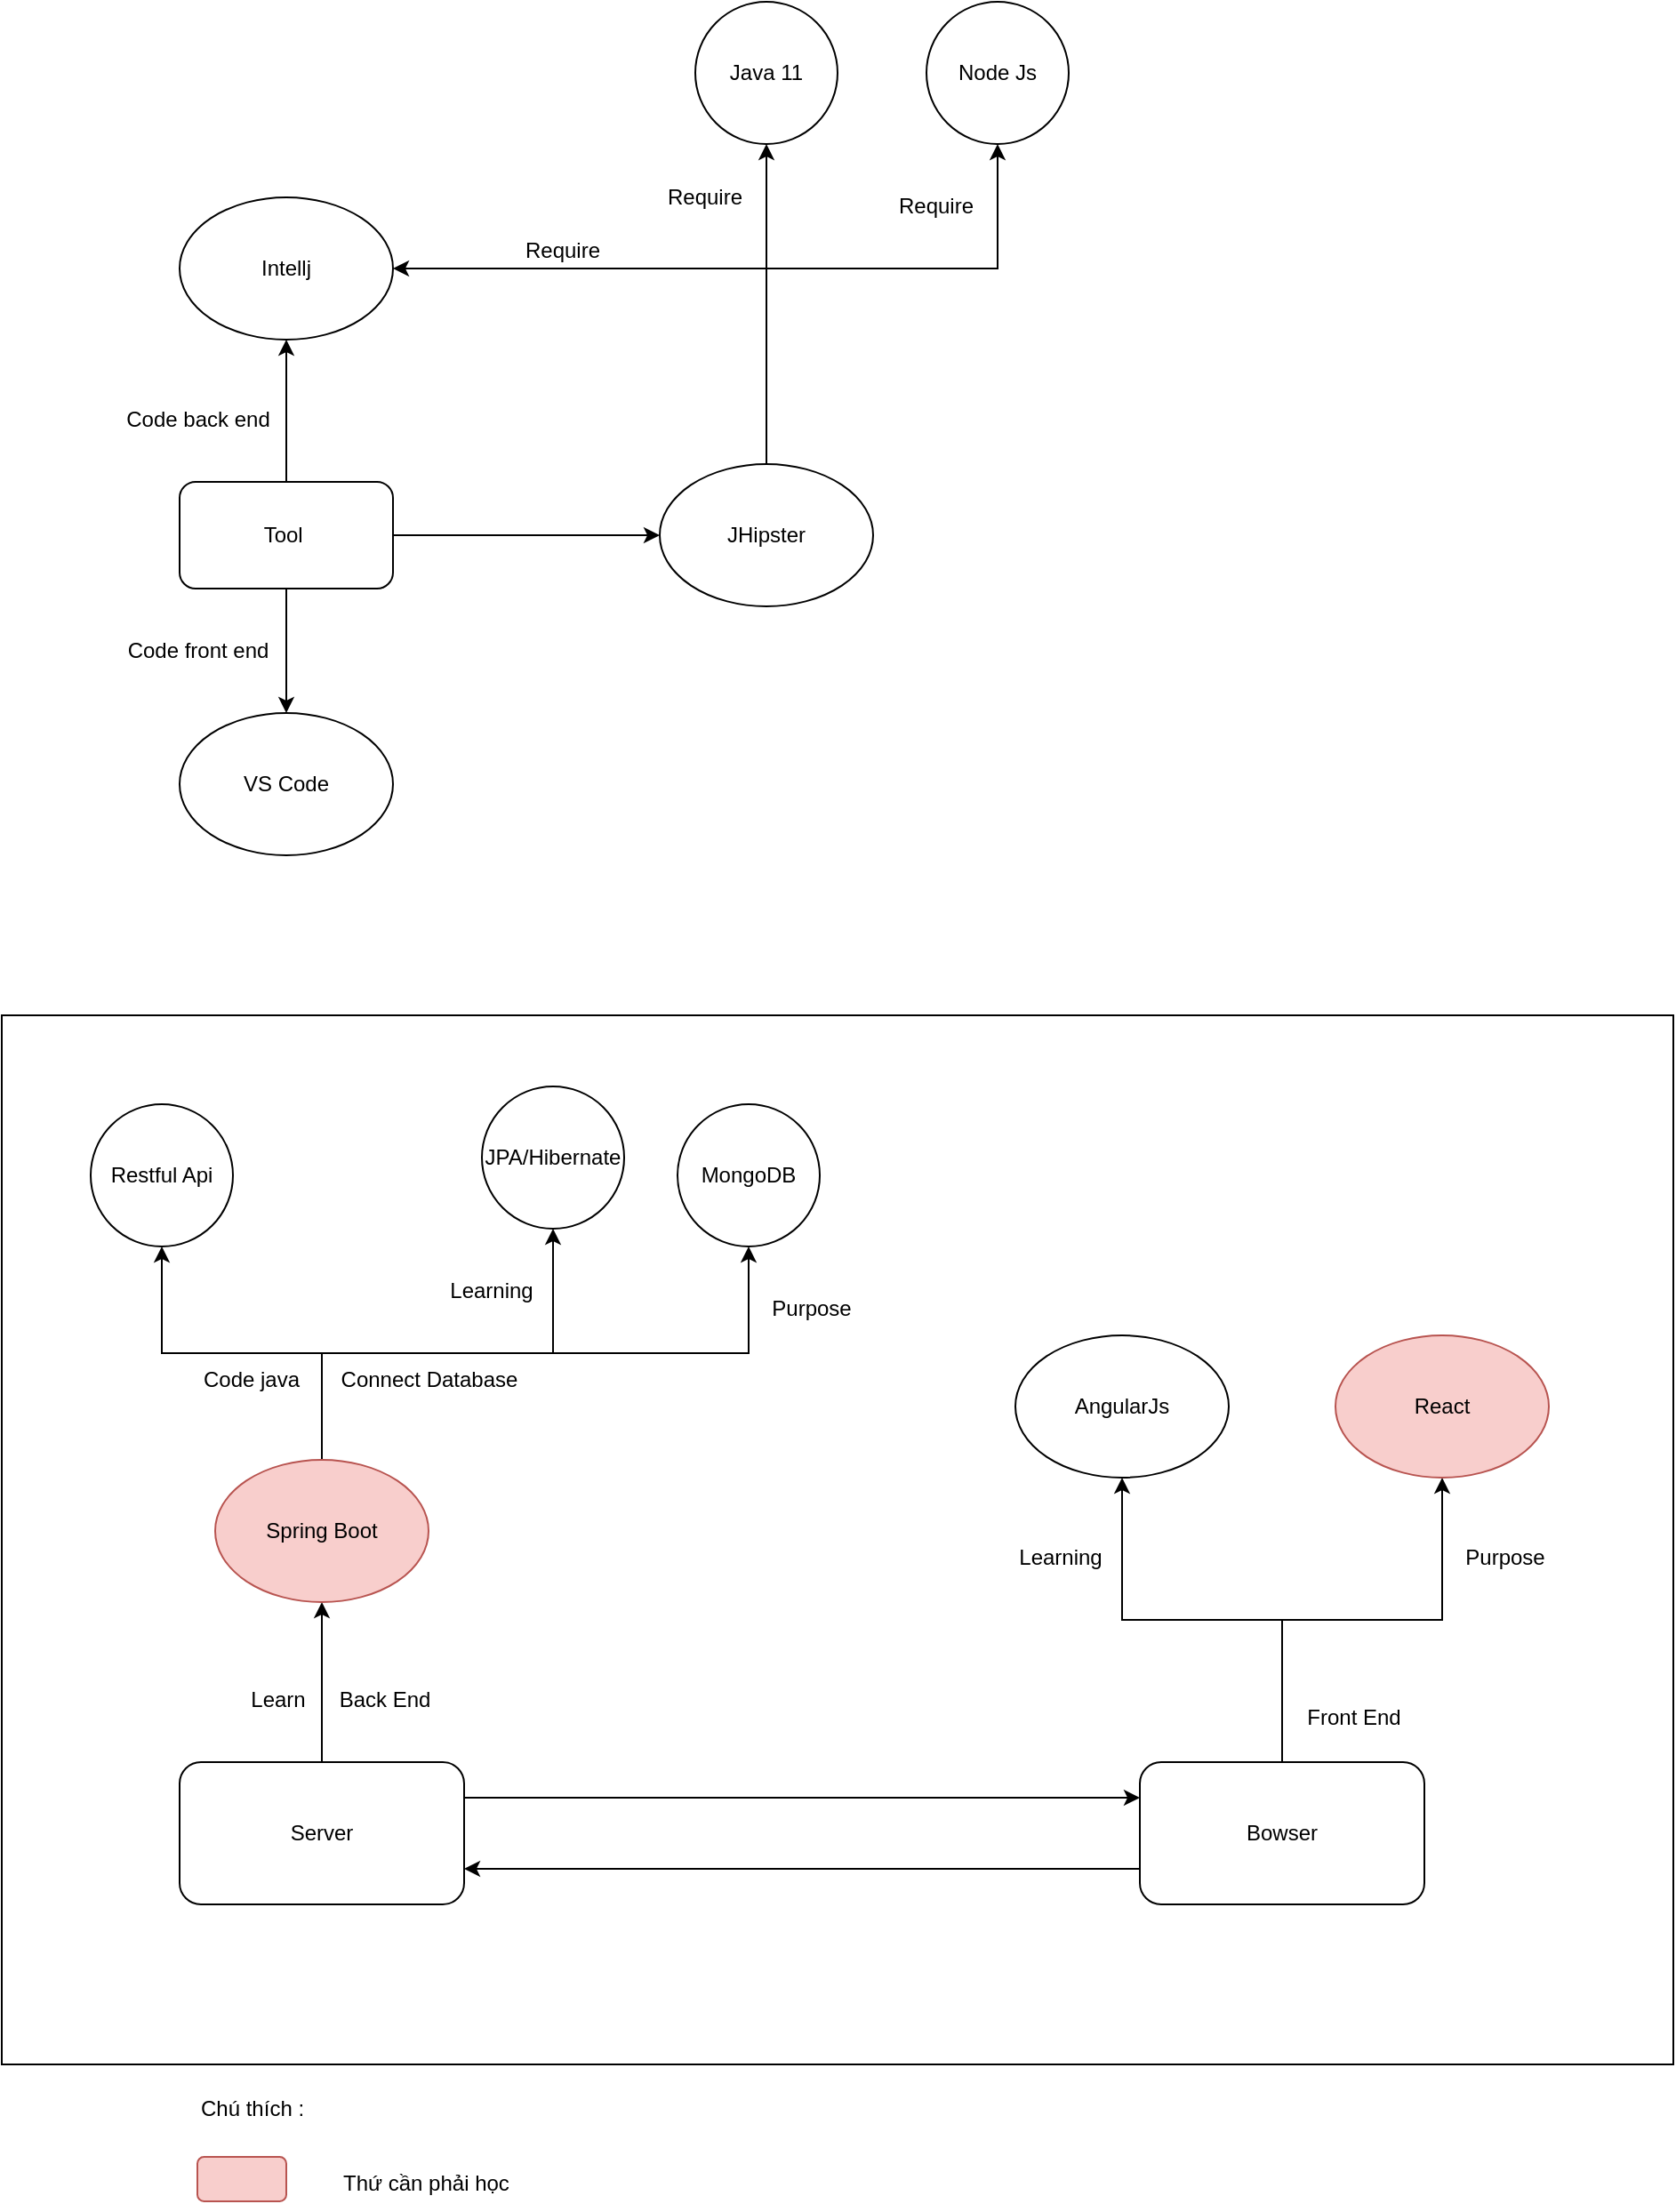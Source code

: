 <mxfile version="20.7.4" type="github">
  <diagram id="wh1W36pk23jFmzXjL_Ck" name="Page-1">
    <mxGraphModel dx="2001" dy="1912" grid="1" gridSize="10" guides="1" tooltips="1" connect="1" arrows="1" fold="1" page="1" pageScale="1" pageWidth="827" pageHeight="1169" math="0" shadow="0">
      <root>
        <mxCell id="0" />
        <mxCell id="1" parent="0" />
        <mxCell id="EDyrPu7dQQNRPbhDMoSb-8" style="edgeStyle=orthogonalEdgeStyle;rounded=0;orthogonalLoop=1;jettySize=auto;html=1;entryX=0.5;entryY=1;entryDx=0;entryDy=0;" parent="1" source="EDyrPu7dQQNRPbhDMoSb-4" target="EDyrPu7dQQNRPbhDMoSb-7" edge="1">
          <mxGeometry relative="1" as="geometry" />
        </mxCell>
        <mxCell id="EDyrPu7dQQNRPbhDMoSb-15" style="edgeStyle=orthogonalEdgeStyle;rounded=0;orthogonalLoop=1;jettySize=auto;html=1;entryX=0;entryY=0.25;entryDx=0;entryDy=0;exitX=1;exitY=0.25;exitDx=0;exitDy=0;" parent="1" source="EDyrPu7dQQNRPbhDMoSb-4" target="EDyrPu7dQQNRPbhDMoSb-6" edge="1">
          <mxGeometry relative="1" as="geometry" />
        </mxCell>
        <mxCell id="EDyrPu7dQQNRPbhDMoSb-4" value="Server" style="rounded=1;whiteSpace=wrap;html=1;" parent="1" vertex="1">
          <mxGeometry x="70" y="350" width="160" height="80" as="geometry" />
        </mxCell>
        <mxCell id="EDyrPu7dQQNRPbhDMoSb-16" style="edgeStyle=orthogonalEdgeStyle;rounded=0;orthogonalLoop=1;jettySize=auto;html=1;exitX=0;exitY=0.75;exitDx=0;exitDy=0;entryX=1;entryY=0.75;entryDx=0;entryDy=0;" parent="1" source="EDyrPu7dQQNRPbhDMoSb-6" target="EDyrPu7dQQNRPbhDMoSb-4" edge="1">
          <mxGeometry relative="1" as="geometry" />
        </mxCell>
        <mxCell id="EDyrPu7dQQNRPbhDMoSb-21" style="edgeStyle=orthogonalEdgeStyle;rounded=0;orthogonalLoop=1;jettySize=auto;html=1;entryX=0.5;entryY=1;entryDx=0;entryDy=0;" parent="1" source="EDyrPu7dQQNRPbhDMoSb-6" target="EDyrPu7dQQNRPbhDMoSb-19" edge="1">
          <mxGeometry relative="1" as="geometry" />
        </mxCell>
        <mxCell id="EDyrPu7dQQNRPbhDMoSb-22" style="edgeStyle=orthogonalEdgeStyle;rounded=0;orthogonalLoop=1;jettySize=auto;html=1;entryX=0.5;entryY=1;entryDx=0;entryDy=0;" parent="1" source="EDyrPu7dQQNRPbhDMoSb-6" target="EDyrPu7dQQNRPbhDMoSb-20" edge="1">
          <mxGeometry relative="1" as="geometry" />
        </mxCell>
        <mxCell id="EDyrPu7dQQNRPbhDMoSb-6" value="Bowser" style="rounded=1;whiteSpace=wrap;html=1;" parent="1" vertex="1">
          <mxGeometry x="610" y="350" width="160" height="80" as="geometry" />
        </mxCell>
        <mxCell id="EDyrPu7dQQNRPbhDMoSb-10" style="edgeStyle=orthogonalEdgeStyle;rounded=0;orthogonalLoop=1;jettySize=auto;html=1;" parent="1" source="EDyrPu7dQQNRPbhDMoSb-7" target="EDyrPu7dQQNRPbhDMoSb-9" edge="1">
          <mxGeometry relative="1" as="geometry" />
        </mxCell>
        <mxCell id="EDyrPu7dQQNRPbhDMoSb-13" style="edgeStyle=orthogonalEdgeStyle;rounded=0;orthogonalLoop=1;jettySize=auto;html=1;entryX=0.5;entryY=1;entryDx=0;entryDy=0;" parent="1" source="EDyrPu7dQQNRPbhDMoSb-7" target="EDyrPu7dQQNRPbhDMoSb-12" edge="1">
          <mxGeometry relative="1" as="geometry">
            <Array as="points">
              <mxPoint x="150" y="120" />
              <mxPoint x="280" y="120" />
            </Array>
          </mxGeometry>
        </mxCell>
        <mxCell id="zgpdS88G5yF-iRk3dVeh-2" style="edgeStyle=orthogonalEdgeStyle;rounded=0;orthogonalLoop=1;jettySize=auto;html=1;entryX=0.5;entryY=1;entryDx=0;entryDy=0;" parent="1" source="EDyrPu7dQQNRPbhDMoSb-7" target="zgpdS88G5yF-iRk3dVeh-1" edge="1">
          <mxGeometry relative="1" as="geometry">
            <Array as="points">
              <mxPoint x="150" y="120" />
              <mxPoint x="390" y="120" />
            </Array>
          </mxGeometry>
        </mxCell>
        <mxCell id="EDyrPu7dQQNRPbhDMoSb-7" value="Spring Boot" style="ellipse;whiteSpace=wrap;html=1;fillColor=#f8cecc;strokeColor=#b85450;" parent="1" vertex="1">
          <mxGeometry x="90" y="180" width="120" height="80" as="geometry" />
        </mxCell>
        <mxCell id="EDyrPu7dQQNRPbhDMoSb-9" value="Restful Api" style="ellipse;whiteSpace=wrap;html=1;aspect=fixed;" parent="1" vertex="1">
          <mxGeometry x="20" y="-20" width="80" height="80" as="geometry" />
        </mxCell>
        <mxCell id="EDyrPu7dQQNRPbhDMoSb-11" value="Code java" style="text;html=1;align=center;verticalAlign=middle;resizable=0;points=[];autosize=1;strokeColor=none;fillColor=none;" parent="1" vertex="1">
          <mxGeometry x="70" y="120" width="80" height="30" as="geometry" />
        </mxCell>
        <mxCell id="EDyrPu7dQQNRPbhDMoSb-12" value="JPA/Hibernate" style="ellipse;whiteSpace=wrap;html=1;aspect=fixed;" parent="1" vertex="1">
          <mxGeometry x="240" y="-30" width="80" height="80" as="geometry" />
        </mxCell>
        <mxCell id="EDyrPu7dQQNRPbhDMoSb-14" value="Connect Database" style="text;html=1;align=center;verticalAlign=middle;resizable=0;points=[];autosize=1;strokeColor=none;fillColor=none;" parent="1" vertex="1">
          <mxGeometry x="150" y="120" width="120" height="30" as="geometry" />
        </mxCell>
        <mxCell id="EDyrPu7dQQNRPbhDMoSb-19" value="AngularJs" style="ellipse;whiteSpace=wrap;html=1;" parent="1" vertex="1">
          <mxGeometry x="540" y="110" width="120" height="80" as="geometry" />
        </mxCell>
        <mxCell id="EDyrPu7dQQNRPbhDMoSb-20" value="React" style="ellipse;whiteSpace=wrap;html=1;fillColor=#f8cecc;strokeColor=#b85450;" parent="1" vertex="1">
          <mxGeometry x="720" y="110" width="120" height="80" as="geometry" />
        </mxCell>
        <mxCell id="EDyrPu7dQQNRPbhDMoSb-24" value="Back End" style="text;html=1;align=center;verticalAlign=middle;resizable=0;points=[];autosize=1;strokeColor=none;fillColor=none;" parent="1" vertex="1">
          <mxGeometry x="150" y="300" width="70" height="30" as="geometry" />
        </mxCell>
        <mxCell id="EDyrPu7dQQNRPbhDMoSb-25" value="Front End" style="text;html=1;align=center;verticalAlign=middle;resizable=0;points=[];autosize=1;strokeColor=none;fillColor=none;" parent="1" vertex="1">
          <mxGeometry x="690" y="310" width="80" height="30" as="geometry" />
        </mxCell>
        <mxCell id="EDyrPu7dQQNRPbhDMoSb-27" value="Learning" style="text;html=1;align=center;verticalAlign=middle;resizable=0;points=[];autosize=1;strokeColor=none;fillColor=none;" parent="1" vertex="1">
          <mxGeometry x="210" y="70" width="70" height="30" as="geometry" />
        </mxCell>
        <mxCell id="EDyrPu7dQQNRPbhDMoSb-28" value="Learn" style="text;html=1;align=center;verticalAlign=middle;resizable=0;points=[];autosize=1;strokeColor=none;fillColor=none;" parent="1" vertex="1">
          <mxGeometry x="100" y="300" width="50" height="30" as="geometry" />
        </mxCell>
        <mxCell id="zgpdS88G5yF-iRk3dVeh-1" value="MongoDB" style="ellipse;whiteSpace=wrap;html=1;aspect=fixed;" parent="1" vertex="1">
          <mxGeometry x="350" y="-20" width="80" height="80" as="geometry" />
        </mxCell>
        <mxCell id="zgpdS88G5yF-iRk3dVeh-3" value="Purpose" style="text;html=1;align=center;verticalAlign=middle;resizable=0;points=[];autosize=1;strokeColor=none;fillColor=none;" parent="1" vertex="1">
          <mxGeometry x="390" y="80" width="70" height="30" as="geometry" />
        </mxCell>
        <mxCell id="zgpdS88G5yF-iRk3dVeh-4" value="Purpose" style="text;html=1;align=center;verticalAlign=middle;resizable=0;points=[];autosize=1;strokeColor=none;fillColor=none;" parent="1" vertex="1">
          <mxGeometry x="780" y="220" width="70" height="30" as="geometry" />
        </mxCell>
        <mxCell id="zgpdS88G5yF-iRk3dVeh-5" value="Learning" style="text;html=1;align=center;verticalAlign=middle;resizable=0;points=[];autosize=1;strokeColor=none;fillColor=none;" parent="1" vertex="1">
          <mxGeometry x="530" y="220" width="70" height="30" as="geometry" />
        </mxCell>
        <mxCell id="GpNULSgipzWVzFP5RHBc-1" value="" style="rounded=1;whiteSpace=wrap;html=1;fillColor=#f8cecc;strokeColor=#b85450;" vertex="1" parent="1">
          <mxGeometry x="80" y="572" width="50" height="25" as="geometry" />
        </mxCell>
        <mxCell id="GpNULSgipzWVzFP5RHBc-2" value="Chú thích :" style="text;html=1;align=left;verticalAlign=middle;resizable=0;points=[];autosize=1;strokeColor=none;fillColor=none;" vertex="1" parent="1">
          <mxGeometry x="80" y="530" width="80" height="30" as="geometry" />
        </mxCell>
        <mxCell id="GpNULSgipzWVzFP5RHBc-3" value="Thứ cần phải học&amp;nbsp;" style="text;html=1;align=left;verticalAlign=middle;resizable=0;points=[];autosize=1;strokeColor=none;fillColor=none;" vertex="1" parent="1">
          <mxGeometry x="160" y="572" width="120" height="30" as="geometry" />
        </mxCell>
        <mxCell id="GpNULSgipzWVzFP5RHBc-8" value="" style="rounded=0;whiteSpace=wrap;html=1;fillColor=none;" vertex="1" parent="1">
          <mxGeometry x="-30" y="-70" width="940" height="590" as="geometry" />
        </mxCell>
        <mxCell id="GpNULSgipzWVzFP5RHBc-22" style="edgeStyle=orthogonalEdgeStyle;rounded=0;orthogonalLoop=1;jettySize=auto;html=1;entryX=0.5;entryY=1;entryDx=0;entryDy=0;" edge="1" parent="1" source="GpNULSgipzWVzFP5RHBc-10" target="GpNULSgipzWVzFP5RHBc-11">
          <mxGeometry relative="1" as="geometry" />
        </mxCell>
        <mxCell id="GpNULSgipzWVzFP5RHBc-23" style="edgeStyle=orthogonalEdgeStyle;rounded=0;orthogonalLoop=1;jettySize=auto;html=1;entryX=0.5;entryY=0;entryDx=0;entryDy=0;" edge="1" parent="1" source="GpNULSgipzWVzFP5RHBc-10" target="GpNULSgipzWVzFP5RHBc-14">
          <mxGeometry relative="1" as="geometry" />
        </mxCell>
        <mxCell id="GpNULSgipzWVzFP5RHBc-34" style="edgeStyle=orthogonalEdgeStyle;rounded=0;orthogonalLoop=1;jettySize=auto;html=1;entryX=0;entryY=0.5;entryDx=0;entryDy=0;" edge="1" parent="1" source="GpNULSgipzWVzFP5RHBc-10" target="GpNULSgipzWVzFP5RHBc-19">
          <mxGeometry relative="1" as="geometry" />
        </mxCell>
        <mxCell id="GpNULSgipzWVzFP5RHBc-10" value="Tool&amp;nbsp;" style="rounded=1;whiteSpace=wrap;html=1;" vertex="1" parent="1">
          <mxGeometry x="70" y="-370" width="120" height="60" as="geometry" />
        </mxCell>
        <mxCell id="GpNULSgipzWVzFP5RHBc-11" value="Intellj&lt;br&gt;" style="ellipse;whiteSpace=wrap;html=1;" vertex="1" parent="1">
          <mxGeometry x="70" y="-530" width="120" height="80" as="geometry" />
        </mxCell>
        <mxCell id="GpNULSgipzWVzFP5RHBc-13" value="Code back end" style="text;html=1;align=center;verticalAlign=middle;resizable=0;points=[];autosize=1;strokeColor=none;fillColor=none;" vertex="1" parent="1">
          <mxGeometry x="30" y="-420" width="100" height="30" as="geometry" />
        </mxCell>
        <mxCell id="GpNULSgipzWVzFP5RHBc-14" value="VS Code" style="ellipse;whiteSpace=wrap;html=1;" vertex="1" parent="1">
          <mxGeometry x="70" y="-240" width="120" height="80" as="geometry" />
        </mxCell>
        <mxCell id="GpNULSgipzWVzFP5RHBc-16" value="Code front end" style="text;html=1;align=center;verticalAlign=middle;resizable=0;points=[];autosize=1;strokeColor=none;fillColor=none;" vertex="1" parent="1">
          <mxGeometry x="30" y="-290" width="100" height="30" as="geometry" />
        </mxCell>
        <mxCell id="GpNULSgipzWVzFP5RHBc-27" style="edgeStyle=orthogonalEdgeStyle;rounded=0;orthogonalLoop=1;jettySize=auto;html=1;entryX=1;entryY=0.5;entryDx=0;entryDy=0;" edge="1" parent="1" source="GpNULSgipzWVzFP5RHBc-19" target="GpNULSgipzWVzFP5RHBc-11">
          <mxGeometry relative="1" as="geometry">
            <Array as="points">
              <mxPoint x="400" y="-490" />
            </Array>
          </mxGeometry>
        </mxCell>
        <mxCell id="GpNULSgipzWVzFP5RHBc-31" style="edgeStyle=orthogonalEdgeStyle;rounded=0;orthogonalLoop=1;jettySize=auto;html=1;entryX=0.5;entryY=1;entryDx=0;entryDy=0;" edge="1" parent="1" source="GpNULSgipzWVzFP5RHBc-19" target="GpNULSgipzWVzFP5RHBc-25">
          <mxGeometry relative="1" as="geometry" />
        </mxCell>
        <mxCell id="GpNULSgipzWVzFP5RHBc-32" style="edgeStyle=orthogonalEdgeStyle;rounded=0;orthogonalLoop=1;jettySize=auto;html=1;entryX=0.5;entryY=1;entryDx=0;entryDy=0;" edge="1" parent="1" source="GpNULSgipzWVzFP5RHBc-19" target="GpNULSgipzWVzFP5RHBc-30">
          <mxGeometry relative="1" as="geometry">
            <Array as="points">
              <mxPoint x="400" y="-490" />
              <mxPoint x="530" y="-490" />
            </Array>
          </mxGeometry>
        </mxCell>
        <mxCell id="GpNULSgipzWVzFP5RHBc-19" value="JHipster" style="ellipse;whiteSpace=wrap;html=1;" vertex="1" parent="1">
          <mxGeometry x="340" y="-380" width="120" height="80" as="geometry" />
        </mxCell>
        <mxCell id="GpNULSgipzWVzFP5RHBc-25" value="Java 11" style="ellipse;whiteSpace=wrap;html=1;aspect=fixed;" vertex="1" parent="1">
          <mxGeometry x="360" y="-640" width="80" height="80" as="geometry" />
        </mxCell>
        <mxCell id="GpNULSgipzWVzFP5RHBc-28" value="Require" style="text;html=1;align=center;verticalAlign=middle;resizable=0;points=[];autosize=1;strokeColor=none;fillColor=none;" vertex="1" parent="1">
          <mxGeometry x="250" y="-515" width="70" height="30" as="geometry" />
        </mxCell>
        <mxCell id="GpNULSgipzWVzFP5RHBc-29" value="Require" style="text;html=1;align=center;verticalAlign=middle;resizable=0;points=[];autosize=1;strokeColor=none;fillColor=none;" vertex="1" parent="1">
          <mxGeometry x="330" y="-545" width="70" height="30" as="geometry" />
        </mxCell>
        <mxCell id="GpNULSgipzWVzFP5RHBc-30" value="Node Js" style="ellipse;whiteSpace=wrap;html=1;aspect=fixed;" vertex="1" parent="1">
          <mxGeometry x="490" y="-640" width="80" height="80" as="geometry" />
        </mxCell>
        <mxCell id="GpNULSgipzWVzFP5RHBc-33" value="Require" style="text;html=1;align=center;verticalAlign=middle;resizable=0;points=[];autosize=1;strokeColor=none;fillColor=none;" vertex="1" parent="1">
          <mxGeometry x="460" y="-540" width="70" height="30" as="geometry" />
        </mxCell>
      </root>
    </mxGraphModel>
  </diagram>
</mxfile>
